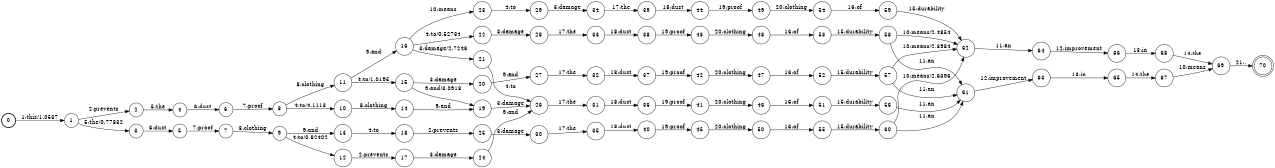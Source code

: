 digraph FST {
rankdir = LR;
size = "8.5,11";
label = "";
center = 1;
orientation = Portrait;
ranksep = "0.4";
nodesep = "0.25";
0 [label = "0", shape = circle, style = bold, fontsize = 14]
	0 -> 1 [label = "1:this/1.0537", fontsize = 14];
1 [label = "1", shape = circle, style = solid, fontsize = 14]
	1 -> 2 [label = "2:prevents", fontsize = 14];
	1 -> 3 [label = "5:the/0.77832", fontsize = 14];
2 [label = "2", shape = circle, style = solid, fontsize = 14]
	2 -> 4 [label = "5:the", fontsize = 14];
3 [label = "3", shape = circle, style = solid, fontsize = 14]
	3 -> 5 [label = "6:dust", fontsize = 14];
4 [label = "4", shape = circle, style = solid, fontsize = 14]
	4 -> 6 [label = "6:dust", fontsize = 14];
5 [label = "5", shape = circle, style = solid, fontsize = 14]
	5 -> 7 [label = "7:proof", fontsize = 14];
6 [label = "6", shape = circle, style = solid, fontsize = 14]
	6 -> 8 [label = "7:proof", fontsize = 14];
7 [label = "7", shape = circle, style = solid, fontsize = 14]
	7 -> 9 [label = "8:clothing", fontsize = 14];
8 [label = "8", shape = circle, style = solid, fontsize = 14]
	8 -> 10 [label = "4:to/4.1113", fontsize = 14];
	8 -> 11 [label = "8:clothing", fontsize = 14];
9 [label = "9", shape = circle, style = solid, fontsize = 14]
	9 -> 12 [label = "4:to/0.62402", fontsize = 14];
	9 -> 13 [label = "9:and", fontsize = 14];
10 [label = "10", shape = circle, style = solid, fontsize = 14]
	10 -> 14 [label = "8:clothing", fontsize = 14];
11 [label = "11", shape = circle, style = solid, fontsize = 14]
	11 -> 15 [label = "4:to/1.0195", fontsize = 14];
	11 -> 16 [label = "9:and", fontsize = 14];
12 [label = "12", shape = circle, style = solid, fontsize = 14]
	12 -> 17 [label = "2:prevents", fontsize = 14];
13 [label = "13", shape = circle, style = solid, fontsize = 14]
	13 -> 18 [label = "4:to", fontsize = 14];
14 [label = "14", shape = circle, style = solid, fontsize = 14]
	14 -> 19 [label = "9:and", fontsize = 14];
15 [label = "15", shape = circle, style = solid, fontsize = 14]
	15 -> 20 [label = "3:damage", fontsize = 14];
	15 -> 19 [label = "9:and/3.0918", fontsize = 14];
16 [label = "16", shape = circle, style = solid, fontsize = 14]
	16 -> 21 [label = "3:damage/2.7246", fontsize = 14];
	16 -> 22 [label = "4:to/0.52734", fontsize = 14];
	16 -> 23 [label = "10:means", fontsize = 14];
17 [label = "17", shape = circle, style = solid, fontsize = 14]
	17 -> 24 [label = "3:damage", fontsize = 14];
18 [label = "18", shape = circle, style = solid, fontsize = 14]
	18 -> 25 [label = "2:prevents", fontsize = 14];
19 [label = "19", shape = circle, style = solid, fontsize = 14]
	19 -> 26 [label = "3:damage", fontsize = 14];
20 [label = "20", shape = circle, style = solid, fontsize = 14]
	20 -> 27 [label = "9:and", fontsize = 14];
21 [label = "21", shape = circle, style = solid, fontsize = 14]
	21 -> 26 [label = "4:to", fontsize = 14];
22 [label = "22", shape = circle, style = solid, fontsize = 14]
	22 -> 28 [label = "3:damage", fontsize = 14];
23 [label = "23", shape = circle, style = solid, fontsize = 14]
	23 -> 29 [label = "4:to", fontsize = 14];
24 [label = "24", shape = circle, style = solid, fontsize = 14]
	24 -> 26 [label = "9:and", fontsize = 14];
25 [label = "25", shape = circle, style = solid, fontsize = 14]
	25 -> 30 [label = "3:damage", fontsize = 14];
26 [label = "26", shape = circle, style = solid, fontsize = 14]
	26 -> 31 [label = "17:the", fontsize = 14];
27 [label = "27", shape = circle, style = solid, fontsize = 14]
	27 -> 32 [label = "17:the", fontsize = 14];
28 [label = "28", shape = circle, style = solid, fontsize = 14]
	28 -> 33 [label = "17:the", fontsize = 14];
29 [label = "29", shape = circle, style = solid, fontsize = 14]
	29 -> 34 [label = "3:damage", fontsize = 14];
30 [label = "30", shape = circle, style = solid, fontsize = 14]
	30 -> 35 [label = "17:the", fontsize = 14];
31 [label = "31", shape = circle, style = solid, fontsize = 14]
	31 -> 36 [label = "18:dust", fontsize = 14];
32 [label = "32", shape = circle, style = solid, fontsize = 14]
	32 -> 37 [label = "18:dust", fontsize = 14];
33 [label = "33", shape = circle, style = solid, fontsize = 14]
	33 -> 38 [label = "18:dust", fontsize = 14];
34 [label = "34", shape = circle, style = solid, fontsize = 14]
	34 -> 39 [label = "17:the", fontsize = 14];
35 [label = "35", shape = circle, style = solid, fontsize = 14]
	35 -> 40 [label = "18:dust", fontsize = 14];
36 [label = "36", shape = circle, style = solid, fontsize = 14]
	36 -> 41 [label = "19:proof", fontsize = 14];
37 [label = "37", shape = circle, style = solid, fontsize = 14]
	37 -> 42 [label = "19:proof", fontsize = 14];
38 [label = "38", shape = circle, style = solid, fontsize = 14]
	38 -> 43 [label = "19:proof", fontsize = 14];
39 [label = "39", shape = circle, style = solid, fontsize = 14]
	39 -> 44 [label = "18:dust", fontsize = 14];
40 [label = "40", shape = circle, style = solid, fontsize = 14]
	40 -> 45 [label = "19:proof", fontsize = 14];
41 [label = "41", shape = circle, style = solid, fontsize = 14]
	41 -> 46 [label = "20:clothing", fontsize = 14];
42 [label = "42", shape = circle, style = solid, fontsize = 14]
	42 -> 47 [label = "20:clothing", fontsize = 14];
43 [label = "43", shape = circle, style = solid, fontsize = 14]
	43 -> 48 [label = "20:clothing", fontsize = 14];
44 [label = "44", shape = circle, style = solid, fontsize = 14]
	44 -> 49 [label = "19:proof", fontsize = 14];
45 [label = "45", shape = circle, style = solid, fontsize = 14]
	45 -> 50 [label = "20:clothing", fontsize = 14];
46 [label = "46", shape = circle, style = solid, fontsize = 14]
	46 -> 51 [label = "16:of", fontsize = 14];
47 [label = "47", shape = circle, style = solid, fontsize = 14]
	47 -> 52 [label = "16:of", fontsize = 14];
48 [label = "48", shape = circle, style = solid, fontsize = 14]
	48 -> 53 [label = "16:of", fontsize = 14];
49 [label = "49", shape = circle, style = solid, fontsize = 14]
	49 -> 54 [label = "20:clothing", fontsize = 14];
50 [label = "50", shape = circle, style = solid, fontsize = 14]
	50 -> 55 [label = "16:of", fontsize = 14];
51 [label = "51", shape = circle, style = solid, fontsize = 14]
	51 -> 56 [label = "15:durability", fontsize = 14];
52 [label = "52", shape = circle, style = solid, fontsize = 14]
	52 -> 57 [label = "15:durability", fontsize = 14];
53 [label = "53", shape = circle, style = solid, fontsize = 14]
	53 -> 58 [label = "15:durability", fontsize = 14];
54 [label = "54", shape = circle, style = solid, fontsize = 14]
	54 -> 59 [label = "16:of", fontsize = 14];
55 [label = "55", shape = circle, style = solid, fontsize = 14]
	55 -> 60 [label = "15:durability", fontsize = 14];
56 [label = "56", shape = circle, style = solid, fontsize = 14]
	56 -> 61 [label = "11:an", fontsize = 14];
57 [label = "57", shape = circle, style = solid, fontsize = 14]
	57 -> 62 [label = "10:means/2.3984", fontsize = 14];
	57 -> 61 [label = "11:an", fontsize = 14];
58 [label = "58", shape = circle, style = solid, fontsize = 14]
	58 -> 62 [label = "10:means/2.4854", fontsize = 14];
	58 -> 61 [label = "11:an", fontsize = 14];
59 [label = "59", shape = circle, style = solid, fontsize = 14]
	59 -> 62 [label = "15:durability", fontsize = 14];
60 [label = "60", shape = circle, style = solid, fontsize = 14]
	60 -> 62 [label = "10:means/2.6396", fontsize = 14];
	60 -> 61 [label = "11:an", fontsize = 14];
61 [label = "61", shape = circle, style = solid, fontsize = 14]
	61 -> 63 [label = "12:improvement", fontsize = 14];
62 [label = "62", shape = circle, style = solid, fontsize = 14]
	62 -> 64 [label = "11:an", fontsize = 14];
63 [label = "63", shape = circle, style = solid, fontsize = 14]
	63 -> 65 [label = "13:in", fontsize = 14];
64 [label = "64", shape = circle, style = solid, fontsize = 14]
	64 -> 66 [label = "12:improvement", fontsize = 14];
65 [label = "65", shape = circle, style = solid, fontsize = 14]
	65 -> 67 [label = "14:the", fontsize = 14];
66 [label = "66", shape = circle, style = solid, fontsize = 14]
	66 -> 68 [label = "13:in", fontsize = 14];
67 [label = "67", shape = circle, style = solid, fontsize = 14]
	67 -> 69 [label = "10:means", fontsize = 14];
68 [label = "68", shape = circle, style = solid, fontsize = 14]
	68 -> 69 [label = "14:the", fontsize = 14];
69 [label = "69", shape = circle, style = solid, fontsize = 14]
	69 -> 70 [label = "21:.", fontsize = 14];
70 [label = "70", shape = doublecircle, style = solid, fontsize = 14]
}
